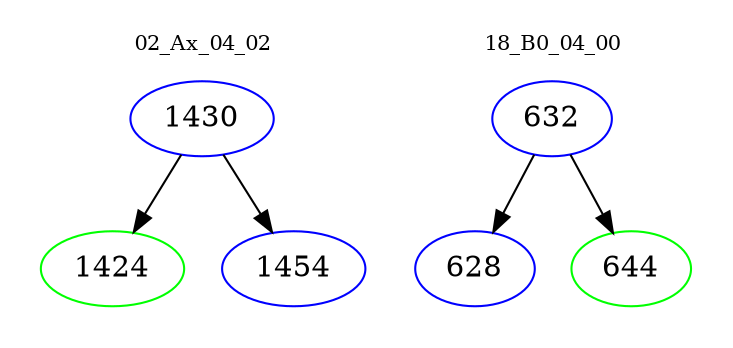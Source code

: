 digraph{
subgraph cluster_0 {
color = white
label = "02_Ax_04_02";
fontsize=10;
T0_1430 [label="1430", color="blue"]
T0_1430 -> T0_1424 [color="black"]
T0_1424 [label="1424", color="green"]
T0_1430 -> T0_1454 [color="black"]
T0_1454 [label="1454", color="blue"]
}
subgraph cluster_1 {
color = white
label = "18_B0_04_00";
fontsize=10;
T1_632 [label="632", color="blue"]
T1_632 -> T1_628 [color="black"]
T1_628 [label="628", color="blue"]
T1_632 -> T1_644 [color="black"]
T1_644 [label="644", color="green"]
}
}
